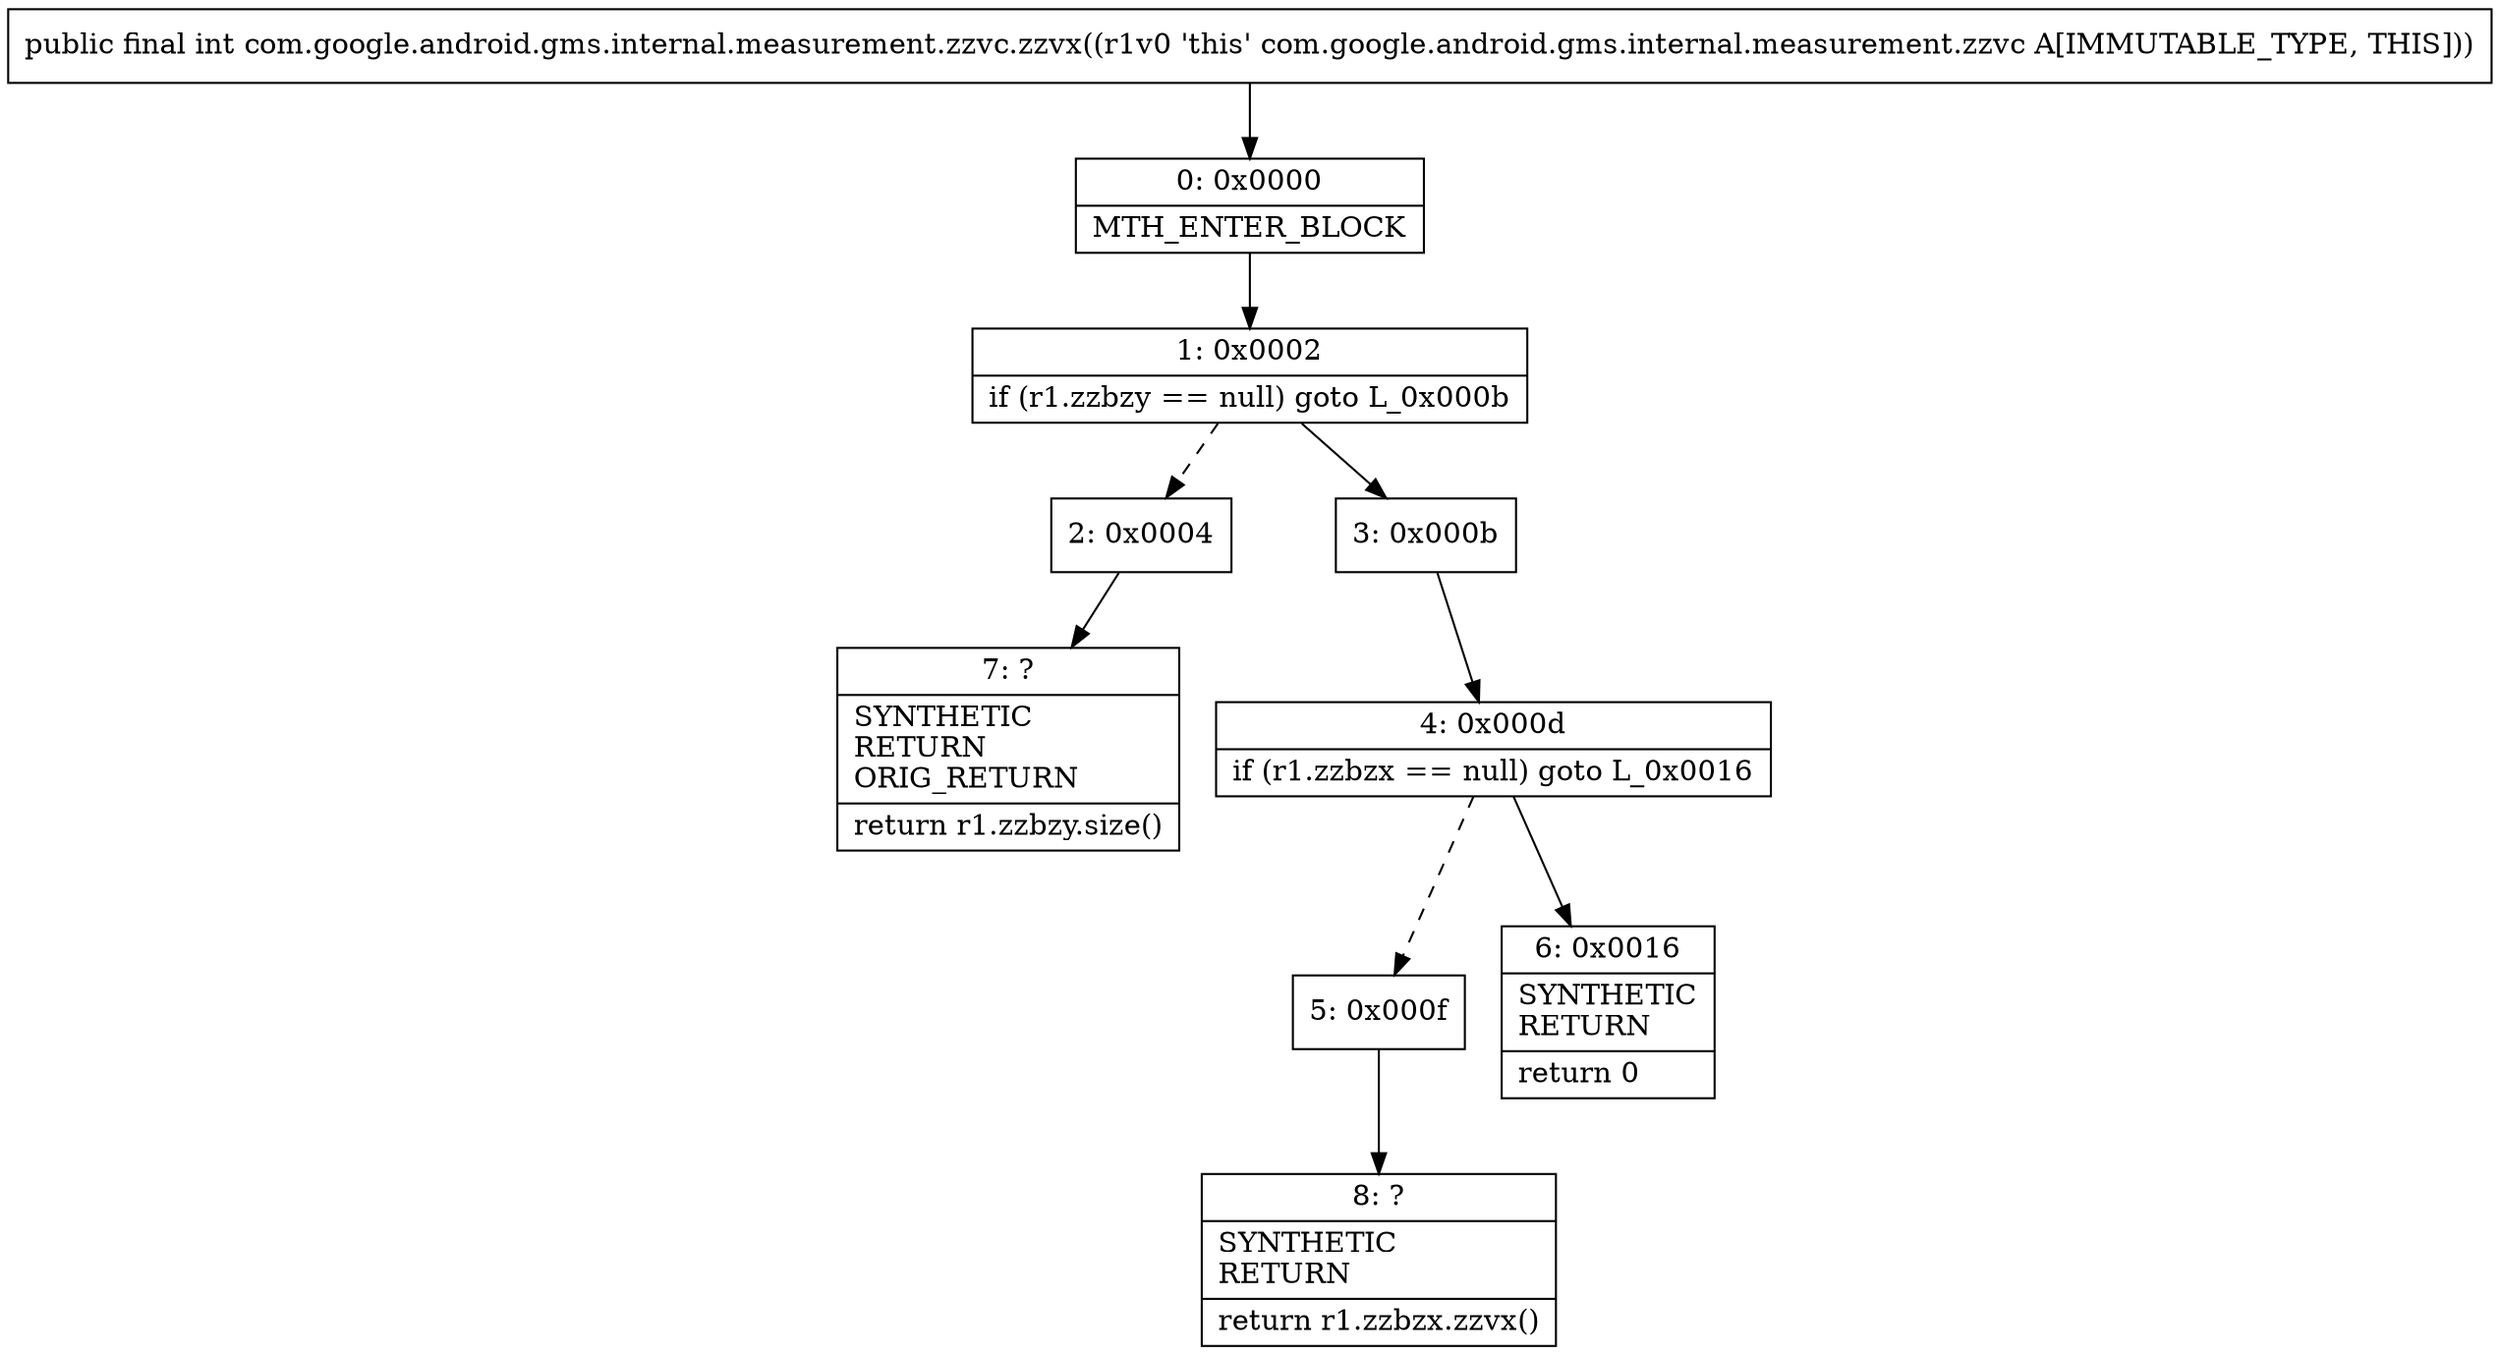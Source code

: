 digraph "CFG forcom.google.android.gms.internal.measurement.zzvc.zzvx()I" {
Node_0 [shape=record,label="{0\:\ 0x0000|MTH_ENTER_BLOCK\l}"];
Node_1 [shape=record,label="{1\:\ 0x0002|if (r1.zzbzy == null) goto L_0x000b\l}"];
Node_2 [shape=record,label="{2\:\ 0x0004}"];
Node_3 [shape=record,label="{3\:\ 0x000b}"];
Node_4 [shape=record,label="{4\:\ 0x000d|if (r1.zzbzx == null) goto L_0x0016\l}"];
Node_5 [shape=record,label="{5\:\ 0x000f}"];
Node_6 [shape=record,label="{6\:\ 0x0016|SYNTHETIC\lRETURN\l|return 0\l}"];
Node_7 [shape=record,label="{7\:\ ?|SYNTHETIC\lRETURN\lORIG_RETURN\l|return r1.zzbzy.size()\l}"];
Node_8 [shape=record,label="{8\:\ ?|SYNTHETIC\lRETURN\l|return r1.zzbzx.zzvx()\l}"];
MethodNode[shape=record,label="{public final int com.google.android.gms.internal.measurement.zzvc.zzvx((r1v0 'this' com.google.android.gms.internal.measurement.zzvc A[IMMUTABLE_TYPE, THIS])) }"];
MethodNode -> Node_0;
Node_0 -> Node_1;
Node_1 -> Node_2[style=dashed];
Node_1 -> Node_3;
Node_2 -> Node_7;
Node_3 -> Node_4;
Node_4 -> Node_5[style=dashed];
Node_4 -> Node_6;
Node_5 -> Node_8;
}

